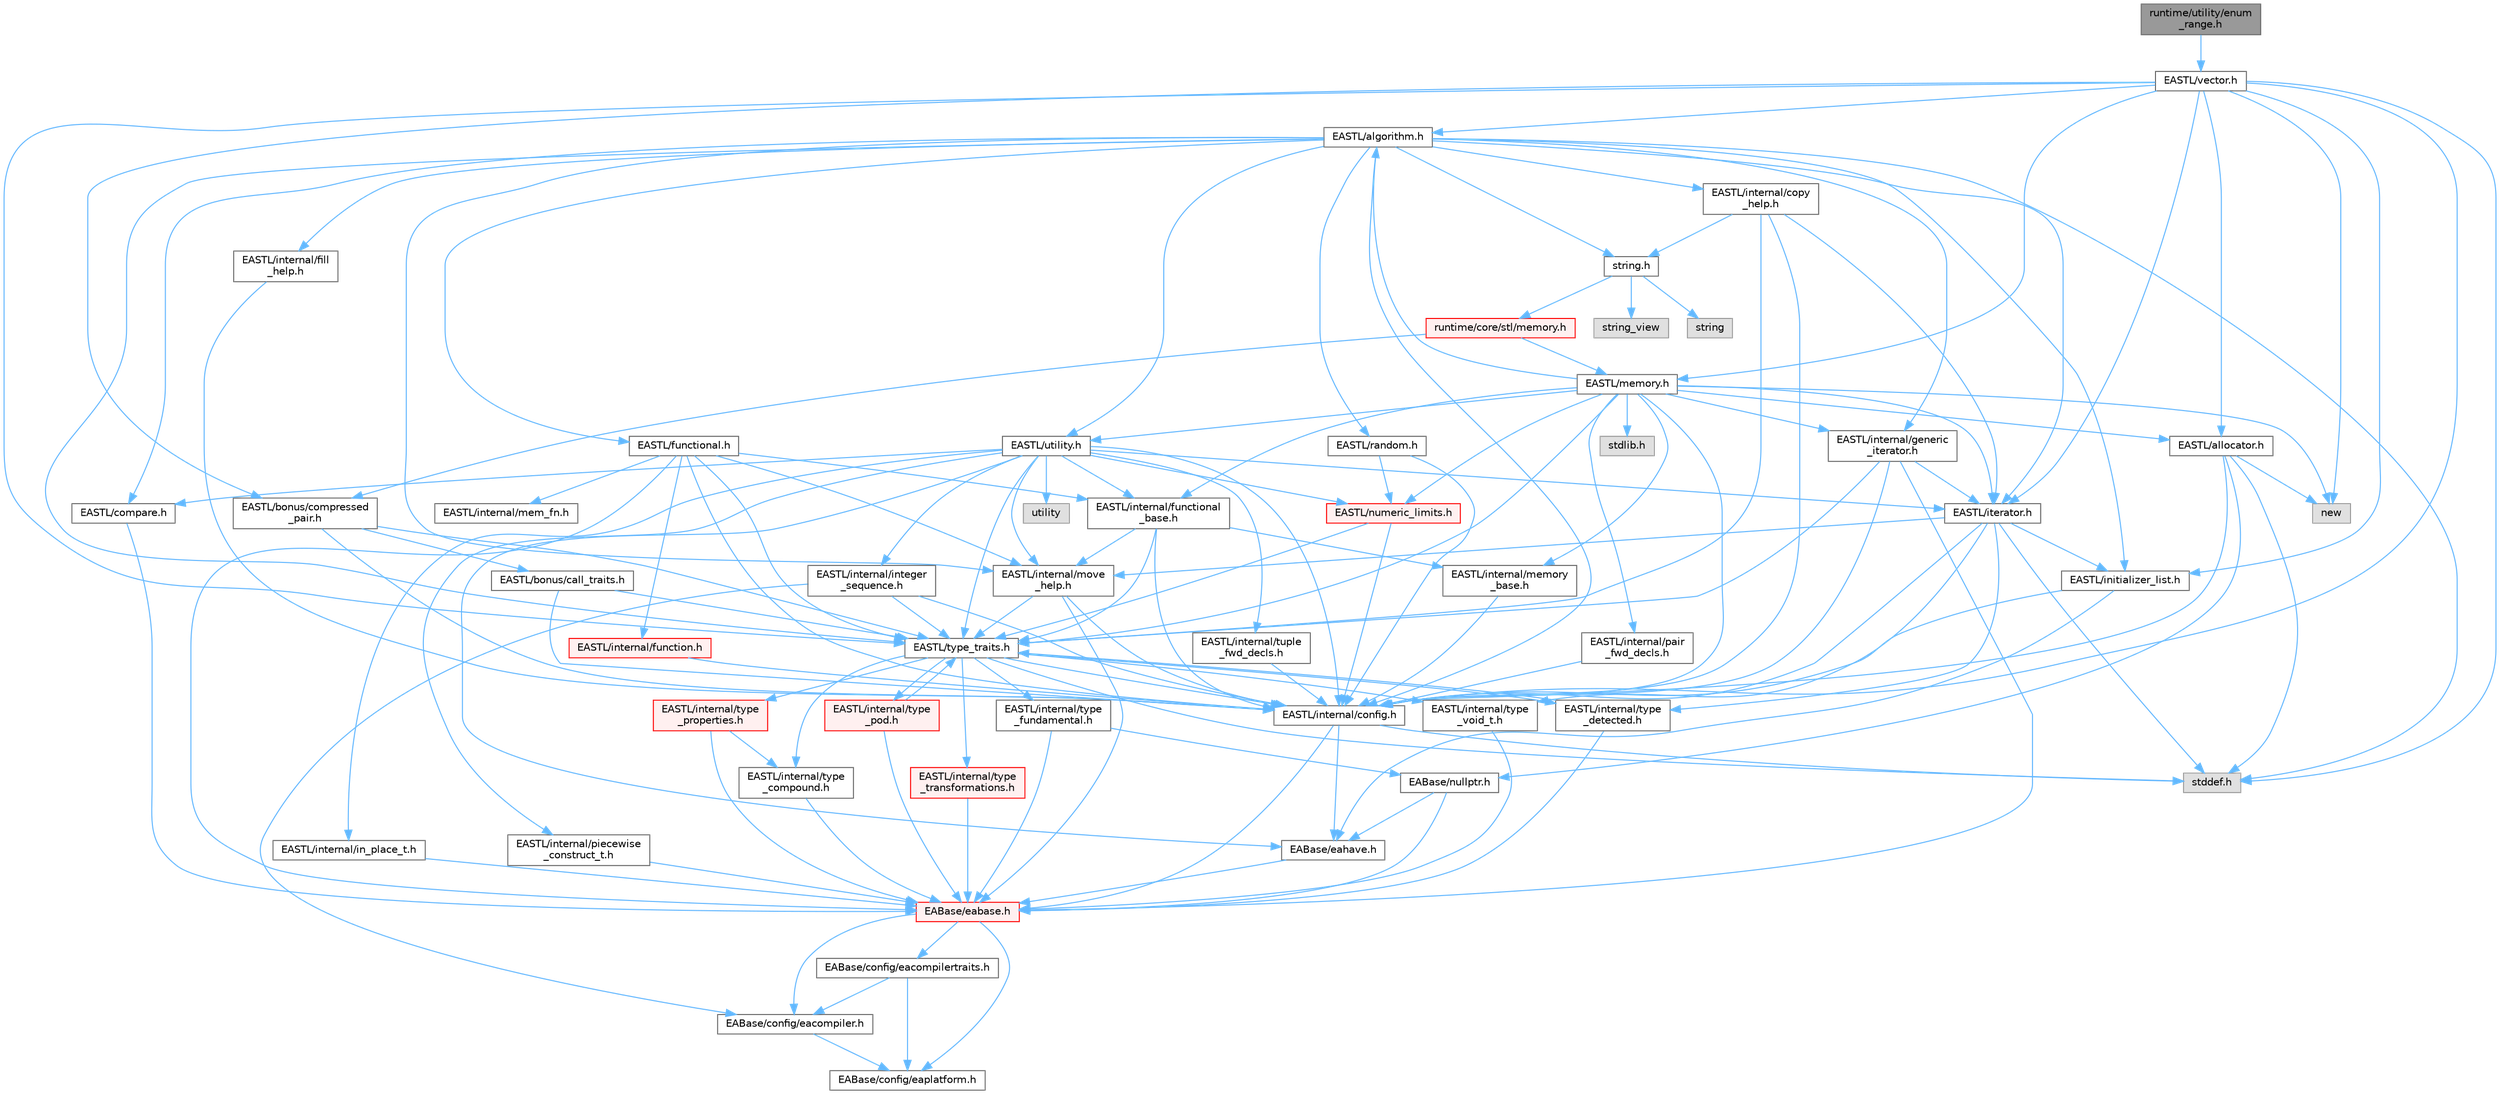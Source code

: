 digraph "runtime/utility/enum_range.h"
{
 // LATEX_PDF_SIZE
  bgcolor="transparent";
  edge [fontname=Helvetica,fontsize=10,labelfontname=Helvetica,labelfontsize=10];
  node [fontname=Helvetica,fontsize=10,shape=box,height=0.2,width=0.4];
  Node1 [id="Node000001",label="runtime/utility/enum\l_range.h",height=0.2,width=0.4,color="gray40", fillcolor="grey60", style="filled", fontcolor="black",tooltip=" "];
  Node1 -> Node2 [id="edge143_Node000001_Node000002",color="steelblue1",style="solid",tooltip=" "];
  Node2 [id="Node000002",label="EASTL/vector.h",height=0.2,width=0.4,color="grey40", fillcolor="white", style="filled",URL="$_e_a_s_t_l_2include_2_e_a_s_t_l_2vector_8h.html",tooltip=" "];
  Node2 -> Node3 [id="edge144_Node000002_Node000003",color="steelblue1",style="solid",tooltip=" "];
  Node3 [id="Node000003",label="EASTL/algorithm.h",height=0.2,width=0.4,color="grey40", fillcolor="white", style="filled",URL="$_e_a_s_t_l_2include_2_e_a_s_t_l_2algorithm_8h.html",tooltip=" "];
  Node3 -> Node4 [id="edge145_Node000003_Node000004",color="steelblue1",style="solid",tooltip=" "];
  Node4 [id="Node000004",label="EASTL/internal/config.h",height=0.2,width=0.4,color="grey40", fillcolor="white", style="filled",URL="$config_8h.html",tooltip=" "];
  Node4 -> Node5 [id="edge146_Node000004_Node000005",color="steelblue1",style="solid",tooltip=" "];
  Node5 [id="Node000005",label="EABase/eabase.h",height=0.2,width=0.4,color="red", fillcolor="#FFF0F0", style="filled",URL="$eabase_8h.html",tooltip=" "];
  Node5 -> Node6 [id="edge147_Node000005_Node000006",color="steelblue1",style="solid",tooltip=" "];
  Node6 [id="Node000006",label="EABase/config/eacompiler.h",height=0.2,width=0.4,color="grey40", fillcolor="white", style="filled",URL="$eacompiler_8h.html",tooltip=" "];
  Node6 -> Node7 [id="edge148_Node000006_Node000007",color="steelblue1",style="solid",tooltip=" "];
  Node7 [id="Node000007",label="EABase/config/eaplatform.h",height=0.2,width=0.4,color="grey40", fillcolor="white", style="filled",URL="$eaplatform_8h.html",tooltip=" "];
  Node5 -> Node8 [id="edge149_Node000005_Node000008",color="steelblue1",style="solid",tooltip=" "];
  Node8 [id="Node000008",label="EABase/config/eacompilertraits.h",height=0.2,width=0.4,color="grey40", fillcolor="white", style="filled",URL="$eacompilertraits_8h.html",tooltip=" "];
  Node8 -> Node7 [id="edge150_Node000008_Node000007",color="steelblue1",style="solid",tooltip=" "];
  Node8 -> Node6 [id="edge151_Node000008_Node000006",color="steelblue1",style="solid",tooltip=" "];
  Node5 -> Node7 [id="edge152_Node000005_Node000007",color="steelblue1",style="solid",tooltip=" "];
  Node4 -> Node11 [id="edge153_Node000004_Node000011",color="steelblue1",style="solid",tooltip=" "];
  Node11 [id="Node000011",label="EABase/eahave.h",height=0.2,width=0.4,color="grey40", fillcolor="white", style="filled",URL="$eahave_8h.html",tooltip=" "];
  Node11 -> Node5 [id="edge154_Node000011_Node000005",color="steelblue1",style="solid",tooltip=" "];
  Node4 -> Node12 [id="edge155_Node000004_Node000012",color="steelblue1",style="solid",tooltip=" "];
  Node12 [id="Node000012",label="stddef.h",height=0.2,width=0.4,color="grey60", fillcolor="#E0E0E0", style="filled",tooltip=" "];
  Node3 -> Node13 [id="edge156_Node000003_Node000013",color="steelblue1",style="solid",tooltip=" "];
  Node13 [id="Node000013",label="EASTL/type_traits.h",height=0.2,width=0.4,color="grey40", fillcolor="white", style="filled",URL="$_e_a_s_t_l_2include_2_e_a_s_t_l_2type__traits_8h.html",tooltip=" "];
  Node13 -> Node4 [id="edge157_Node000013_Node000004",color="steelblue1",style="solid",tooltip=" "];
  Node13 -> Node12 [id="edge158_Node000013_Node000012",color="steelblue1",style="solid",tooltip=" "];
  Node13 -> Node14 [id="edge159_Node000013_Node000014",color="steelblue1",style="solid",tooltip=" "];
  Node14 [id="Node000014",label="EASTL/internal/type\l_fundamental.h",height=0.2,width=0.4,color="grey40", fillcolor="white", style="filled",URL="$type__fundamental_8h.html",tooltip=" "];
  Node14 -> Node5 [id="edge160_Node000014_Node000005",color="steelblue1",style="solid",tooltip=" "];
  Node14 -> Node15 [id="edge161_Node000014_Node000015",color="steelblue1",style="solid",tooltip=" "];
  Node15 [id="Node000015",label="EABase/nullptr.h",height=0.2,width=0.4,color="grey40", fillcolor="white", style="filled",URL="$nullptr_8h.html",tooltip=" "];
  Node15 -> Node5 [id="edge162_Node000015_Node000005",color="steelblue1",style="solid",tooltip=" "];
  Node15 -> Node11 [id="edge163_Node000015_Node000011",color="steelblue1",style="solid",tooltip=" "];
  Node13 -> Node16 [id="edge164_Node000013_Node000016",color="steelblue1",style="solid",tooltip=" "];
  Node16 [id="Node000016",label="EASTL/internal/type\l_transformations.h",height=0.2,width=0.4,color="red", fillcolor="#FFF0F0", style="filled",URL="$type__transformations_8h.html",tooltip=" "];
  Node16 -> Node5 [id="edge165_Node000016_Node000005",color="steelblue1",style="solid",tooltip=" "];
  Node13 -> Node18 [id="edge166_Node000013_Node000018",color="steelblue1",style="solid",tooltip=" "];
  Node18 [id="Node000018",label="EASTL/internal/type\l_void_t.h",height=0.2,width=0.4,color="grey40", fillcolor="white", style="filled",URL="$type__void__t_8h.html",tooltip=" "];
  Node18 -> Node5 [id="edge167_Node000018_Node000005",color="steelblue1",style="solid",tooltip=" "];
  Node13 -> Node19 [id="edge168_Node000013_Node000019",color="steelblue1",style="solid",tooltip=" "];
  Node19 [id="Node000019",label="EASTL/internal/type\l_properties.h",height=0.2,width=0.4,color="red", fillcolor="#FFF0F0", style="filled",URL="$type__properties_8h.html",tooltip=" "];
  Node19 -> Node5 [id="edge169_Node000019_Node000005",color="steelblue1",style="solid",tooltip=" "];
  Node19 -> Node20 [id="edge170_Node000019_Node000020",color="steelblue1",style="solid",tooltip=" "];
  Node20 [id="Node000020",label="EASTL/internal/type\l_compound.h",height=0.2,width=0.4,color="grey40", fillcolor="white", style="filled",URL="$type__compound_8h.html",tooltip=" "];
  Node20 -> Node5 [id="edge171_Node000020_Node000005",color="steelblue1",style="solid",tooltip=" "];
  Node13 -> Node20 [id="edge172_Node000013_Node000020",color="steelblue1",style="solid",tooltip=" "];
  Node13 -> Node21 [id="edge173_Node000013_Node000021",color="steelblue1",style="solid",tooltip=" "];
  Node21 [id="Node000021",label="EASTL/internal/type\l_pod.h",height=0.2,width=0.4,color="red", fillcolor="#FFF0F0", style="filled",URL="$type__pod_8h.html",tooltip=" "];
  Node21 -> Node5 [id="edge174_Node000021_Node000005",color="steelblue1",style="solid",tooltip=" "];
  Node21 -> Node13 [id="edge175_Node000021_Node000013",color="steelblue1",style="solid",tooltip=" "];
  Node13 -> Node22 [id="edge176_Node000013_Node000022",color="steelblue1",style="solid",tooltip=" "];
  Node22 [id="Node000022",label="EASTL/internal/type\l_detected.h",height=0.2,width=0.4,color="grey40", fillcolor="white", style="filled",URL="$type__detected_8h.html",tooltip=" "];
  Node22 -> Node5 [id="edge177_Node000022_Node000005",color="steelblue1",style="solid",tooltip=" "];
  Node22 -> Node13 [id="edge178_Node000022_Node000013",color="steelblue1",style="solid",tooltip=" "];
  Node3 -> Node23 [id="edge179_Node000003_Node000023",color="steelblue1",style="solid",tooltip=" "];
  Node23 [id="Node000023",label="EASTL/internal/move\l_help.h",height=0.2,width=0.4,color="grey40", fillcolor="white", style="filled",URL="$move__help_8h.html",tooltip=" "];
  Node23 -> Node5 [id="edge180_Node000023_Node000005",color="steelblue1",style="solid",tooltip=" "];
  Node23 -> Node4 [id="edge181_Node000023_Node000004",color="steelblue1",style="solid",tooltip=" "];
  Node23 -> Node13 [id="edge182_Node000023_Node000013",color="steelblue1",style="solid",tooltip=" "];
  Node3 -> Node24 [id="edge183_Node000003_Node000024",color="steelblue1",style="solid",tooltip=" "];
  Node24 [id="Node000024",label="EASTL/internal/copy\l_help.h",height=0.2,width=0.4,color="grey40", fillcolor="white", style="filled",URL="$copy__help_8h.html",tooltip=" "];
  Node24 -> Node4 [id="edge184_Node000024_Node000004",color="steelblue1",style="solid",tooltip=" "];
  Node24 -> Node13 [id="edge185_Node000024_Node000013",color="steelblue1",style="solid",tooltip=" "];
  Node24 -> Node25 [id="edge186_Node000024_Node000025",color="steelblue1",style="solid",tooltip=" "];
  Node25 [id="Node000025",label="EASTL/iterator.h",height=0.2,width=0.4,color="grey40", fillcolor="white", style="filled",URL="$_e_a_s_t_l_2include_2_e_a_s_t_l_2iterator_8h.html",tooltip=" "];
  Node25 -> Node4 [id="edge187_Node000025_Node000004",color="steelblue1",style="solid",tooltip=" "];
  Node25 -> Node23 [id="edge188_Node000025_Node000023",color="steelblue1",style="solid",tooltip=" "];
  Node25 -> Node22 [id="edge189_Node000025_Node000022",color="steelblue1",style="solid",tooltip=" "];
  Node25 -> Node18 [id="edge190_Node000025_Node000018",color="steelblue1",style="solid",tooltip=" "];
  Node25 -> Node26 [id="edge191_Node000025_Node000026",color="steelblue1",style="solid",tooltip=" "];
  Node26 [id="Node000026",label="EASTL/initializer_list.h",height=0.2,width=0.4,color="grey40", fillcolor="white", style="filled",URL="$initializer__list_8h.html",tooltip=" "];
  Node26 -> Node4 [id="edge192_Node000026_Node000004",color="steelblue1",style="solid",tooltip=" "];
  Node26 -> Node11 [id="edge193_Node000026_Node000011",color="steelblue1",style="solid",tooltip=" "];
  Node25 -> Node12 [id="edge194_Node000025_Node000012",color="steelblue1",style="solid",tooltip=" "];
  Node24 -> Node27 [id="edge195_Node000024_Node000027",color="steelblue1",style="solid",tooltip=" "];
  Node27 [id="Node000027",label="string.h",height=0.2,width=0.4,color="grey40", fillcolor="white", style="filled",URL="$string_8h.html",tooltip=" "];
  Node27 -> Node28 [id="edge196_Node000027_Node000028",color="steelblue1",style="solid",tooltip=" "];
  Node28 [id="Node000028",label="string",height=0.2,width=0.4,color="grey60", fillcolor="#E0E0E0", style="filled",tooltip=" "];
  Node27 -> Node29 [id="edge197_Node000027_Node000029",color="steelblue1",style="solid",tooltip=" "];
  Node29 [id="Node000029",label="string_view",height=0.2,width=0.4,color="grey60", fillcolor="#E0E0E0", style="filled",tooltip=" "];
  Node27 -> Node30 [id="edge198_Node000027_Node000030",color="steelblue1",style="solid",tooltip=" "];
  Node30 [id="Node000030",label="runtime/core/stl/memory.h",height=0.2,width=0.4,color="red", fillcolor="#FFF0F0", style="filled",URL="$core_2stl_2memory_8h.html",tooltip=" "];
  Node30 -> Node38 [id="edge199_Node000030_Node000038",color="steelblue1",style="solid",tooltip=" "];
  Node38 [id="Node000038",label="EASTL/memory.h",height=0.2,width=0.4,color="grey40", fillcolor="white", style="filled",URL="$_e_a_s_t_l_2include_2_e_a_s_t_l_2memory_8h.html",tooltip=" "];
  Node38 -> Node4 [id="edge200_Node000038_Node000004",color="steelblue1",style="solid",tooltip=" "];
  Node38 -> Node37 [id="edge201_Node000038_Node000037",color="steelblue1",style="solid",tooltip=" "];
  Node37 [id="Node000037",label="EASTL/internal/memory\l_base.h",height=0.2,width=0.4,color="grey40", fillcolor="white", style="filled",URL="$memory__base_8h.html",tooltip=" "];
  Node37 -> Node4 [id="edge202_Node000037_Node000004",color="steelblue1",style="solid",tooltip=" "];
  Node38 -> Node39 [id="edge203_Node000038_Node000039",color="steelblue1",style="solid",tooltip=" "];
  Node39 [id="Node000039",label="EASTL/internal/generic\l_iterator.h",height=0.2,width=0.4,color="grey40", fillcolor="white", style="filled",URL="$generic__iterator_8h.html",tooltip=" "];
  Node39 -> Node5 [id="edge204_Node000039_Node000005",color="steelblue1",style="solid",tooltip=" "];
  Node39 -> Node4 [id="edge205_Node000039_Node000004",color="steelblue1",style="solid",tooltip=" "];
  Node39 -> Node25 [id="edge206_Node000039_Node000025",color="steelblue1",style="solid",tooltip=" "];
  Node39 -> Node13 [id="edge207_Node000039_Node000013",color="steelblue1",style="solid",tooltip=" "];
  Node38 -> Node40 [id="edge208_Node000038_Node000040",color="steelblue1",style="solid",tooltip=" "];
  Node40 [id="Node000040",label="EASTL/internal/pair\l_fwd_decls.h",height=0.2,width=0.4,color="grey40", fillcolor="white", style="filled",URL="$pair__fwd__decls_8h.html",tooltip=" "];
  Node40 -> Node4 [id="edge209_Node000040_Node000004",color="steelblue1",style="solid",tooltip=" "];
  Node38 -> Node41 [id="edge210_Node000038_Node000041",color="steelblue1",style="solid",tooltip=" "];
  Node41 [id="Node000041",label="EASTL/internal/functional\l_base.h",height=0.2,width=0.4,color="grey40", fillcolor="white", style="filled",URL="$functional__base_8h.html",tooltip=" "];
  Node41 -> Node4 [id="edge211_Node000041_Node000004",color="steelblue1",style="solid",tooltip=" "];
  Node41 -> Node37 [id="edge212_Node000041_Node000037",color="steelblue1",style="solid",tooltip=" "];
  Node41 -> Node23 [id="edge213_Node000041_Node000023",color="steelblue1",style="solid",tooltip=" "];
  Node41 -> Node13 [id="edge214_Node000041_Node000013",color="steelblue1",style="solid",tooltip=" "];
  Node38 -> Node3 [id="edge215_Node000038_Node000003",color="steelblue1",style="solid",tooltip=" "];
  Node38 -> Node13 [id="edge216_Node000038_Node000013",color="steelblue1",style="solid",tooltip=" "];
  Node38 -> Node42 [id="edge217_Node000038_Node000042",color="steelblue1",style="solid",tooltip=" "];
  Node42 [id="Node000042",label="EASTL/allocator.h",height=0.2,width=0.4,color="grey40", fillcolor="white", style="filled",URL="$allocator_8h.html",tooltip=" "];
  Node42 -> Node4 [id="edge218_Node000042_Node000004",color="steelblue1",style="solid",tooltip=" "];
  Node42 -> Node15 [id="edge219_Node000042_Node000015",color="steelblue1",style="solid",tooltip=" "];
  Node42 -> Node12 [id="edge220_Node000042_Node000012",color="steelblue1",style="solid",tooltip=" "];
  Node42 -> Node43 [id="edge221_Node000042_Node000043",color="steelblue1",style="solid",tooltip=" "];
  Node43 [id="Node000043",label="new",height=0.2,width=0.4,color="grey60", fillcolor="#E0E0E0", style="filled",tooltip=" "];
  Node38 -> Node25 [id="edge222_Node000038_Node000025",color="steelblue1",style="solid",tooltip=" "];
  Node38 -> Node44 [id="edge223_Node000038_Node000044",color="steelblue1",style="solid",tooltip=" "];
  Node44 [id="Node000044",label="EASTL/utility.h",height=0.2,width=0.4,color="grey40", fillcolor="white", style="filled",URL="$_e_a_s_t_l_2include_2_e_a_s_t_l_2utility_8h.html",tooltip=" "];
  Node44 -> Node4 [id="edge224_Node000044_Node000004",color="steelblue1",style="solid",tooltip=" "];
  Node44 -> Node13 [id="edge225_Node000044_Node000013",color="steelblue1",style="solid",tooltip=" "];
  Node44 -> Node25 [id="edge226_Node000044_Node000025",color="steelblue1",style="solid",tooltip=" "];
  Node44 -> Node45 [id="edge227_Node000044_Node000045",color="steelblue1",style="solid",tooltip=" "];
  Node45 [id="Node000045",label="EASTL/numeric_limits.h",height=0.2,width=0.4,color="red", fillcolor="#FFF0F0", style="filled",URL="$numeric__limits_8h.html",tooltip=" "];
  Node45 -> Node4 [id="edge228_Node000045_Node000004",color="steelblue1",style="solid",tooltip=" "];
  Node45 -> Node13 [id="edge229_Node000045_Node000013",color="steelblue1",style="solid",tooltip=" "];
  Node44 -> Node47 [id="edge230_Node000044_Node000047",color="steelblue1",style="solid",tooltip=" "];
  Node47 [id="Node000047",label="EASTL/compare.h",height=0.2,width=0.4,color="grey40", fillcolor="white", style="filled",URL="$compare_8h.html",tooltip=" "];
  Node47 -> Node5 [id="edge231_Node000047_Node000005",color="steelblue1",style="solid",tooltip=" "];
  Node44 -> Node41 [id="edge232_Node000044_Node000041",color="steelblue1",style="solid",tooltip=" "];
  Node44 -> Node23 [id="edge233_Node000044_Node000023",color="steelblue1",style="solid",tooltip=" "];
  Node44 -> Node11 [id="edge234_Node000044_Node000011",color="steelblue1",style="solid",tooltip=" "];
  Node44 -> Node48 [id="edge235_Node000044_Node000048",color="steelblue1",style="solid",tooltip=" "];
  Node48 [id="Node000048",label="EASTL/internal/integer\l_sequence.h",height=0.2,width=0.4,color="grey40", fillcolor="white", style="filled",URL="$integer__sequence_8h.html",tooltip=" "];
  Node48 -> Node6 [id="edge236_Node000048_Node000006",color="steelblue1",style="solid",tooltip=" "];
  Node48 -> Node4 [id="edge237_Node000048_Node000004",color="steelblue1",style="solid",tooltip=" "];
  Node48 -> Node13 [id="edge238_Node000048_Node000013",color="steelblue1",style="solid",tooltip=" "];
  Node44 -> Node49 [id="edge239_Node000044_Node000049",color="steelblue1",style="solid",tooltip=" "];
  Node49 [id="Node000049",label="EASTL/internal/tuple\l_fwd_decls.h",height=0.2,width=0.4,color="grey40", fillcolor="white", style="filled",URL="$tuple__fwd__decls_8h.html",tooltip=" "];
  Node49 -> Node4 [id="edge240_Node000049_Node000004",color="steelblue1",style="solid",tooltip=" "];
  Node44 -> Node50 [id="edge241_Node000044_Node000050",color="steelblue1",style="solid",tooltip=" "];
  Node50 [id="Node000050",label="EASTL/internal/in_place_t.h",height=0.2,width=0.4,color="grey40", fillcolor="white", style="filled",URL="$in__place__t_8h.html",tooltip=" "];
  Node50 -> Node5 [id="edge242_Node000050_Node000005",color="steelblue1",style="solid",tooltip=" "];
  Node44 -> Node51 [id="edge243_Node000044_Node000051",color="steelblue1",style="solid",tooltip=" "];
  Node51 [id="Node000051",label="EASTL/internal/piecewise\l_construct_t.h",height=0.2,width=0.4,color="grey40", fillcolor="white", style="filled",URL="$piecewise__construct__t_8h.html",tooltip=" "];
  Node51 -> Node5 [id="edge244_Node000051_Node000005",color="steelblue1",style="solid",tooltip=" "];
  Node44 -> Node52 [id="edge245_Node000044_Node000052",color="steelblue1",style="solid",tooltip=" "];
  Node52 [id="Node000052",label="utility",height=0.2,width=0.4,color="grey60", fillcolor="#E0E0E0", style="filled",tooltip=" "];
  Node38 -> Node45 [id="edge246_Node000038_Node000045",color="steelblue1",style="solid",tooltip=" "];
  Node38 -> Node53 [id="edge247_Node000038_Node000053",color="steelblue1",style="solid",tooltip=" "];
  Node53 [id="Node000053",label="stdlib.h",height=0.2,width=0.4,color="grey60", fillcolor="#E0E0E0", style="filled",tooltip=" "];
  Node38 -> Node43 [id="edge248_Node000038_Node000043",color="steelblue1",style="solid",tooltip=" "];
  Node30 -> Node58 [id="edge249_Node000030_Node000058",color="steelblue1",style="solid",tooltip=" "];
  Node58 [id="Node000058",label="EASTL/bonus/compressed\l_pair.h",height=0.2,width=0.4,color="grey40", fillcolor="white", style="filled",URL="$compressed__pair_8h.html",tooltip=" "];
  Node58 -> Node4 [id="edge250_Node000058_Node000004",color="steelblue1",style="solid",tooltip=" "];
  Node58 -> Node13 [id="edge251_Node000058_Node000013",color="steelblue1",style="solid",tooltip=" "];
  Node58 -> Node59 [id="edge252_Node000058_Node000059",color="steelblue1",style="solid",tooltip=" "];
  Node59 [id="Node000059",label="EASTL/bonus/call_traits.h",height=0.2,width=0.4,color="grey40", fillcolor="white", style="filled",URL="$call__traits_8h.html",tooltip=" "];
  Node59 -> Node4 [id="edge253_Node000059_Node000004",color="steelblue1",style="solid",tooltip=" "];
  Node59 -> Node13 [id="edge254_Node000059_Node000013",color="steelblue1",style="solid",tooltip=" "];
  Node3 -> Node150 [id="edge255_Node000003_Node000150",color="steelblue1",style="solid",tooltip=" "];
  Node150 [id="Node000150",label="EASTL/internal/fill\l_help.h",height=0.2,width=0.4,color="grey40", fillcolor="white", style="filled",URL="$fill__help_8h.html",tooltip=" "];
  Node150 -> Node4 [id="edge256_Node000150_Node000004",color="steelblue1",style="solid",tooltip=" "];
  Node3 -> Node26 [id="edge257_Node000003_Node000026",color="steelblue1",style="solid",tooltip=" "];
  Node3 -> Node25 [id="edge258_Node000003_Node000025",color="steelblue1",style="solid",tooltip=" "];
  Node3 -> Node60 [id="edge259_Node000003_Node000060",color="steelblue1",style="solid",tooltip=" "];
  Node60 [id="Node000060",label="EASTL/functional.h",height=0.2,width=0.4,color="grey40", fillcolor="white", style="filled",URL="$_e_a_s_t_l_2include_2_e_a_s_t_l_2functional_8h.html",tooltip=" "];
  Node60 -> Node5 [id="edge260_Node000060_Node000005",color="steelblue1",style="solid",tooltip=" "];
  Node60 -> Node4 [id="edge261_Node000060_Node000004",color="steelblue1",style="solid",tooltip=" "];
  Node60 -> Node23 [id="edge262_Node000060_Node000023",color="steelblue1",style="solid",tooltip=" "];
  Node60 -> Node13 [id="edge263_Node000060_Node000013",color="steelblue1",style="solid",tooltip=" "];
  Node60 -> Node41 [id="edge264_Node000060_Node000041",color="steelblue1",style="solid",tooltip=" "];
  Node60 -> Node61 [id="edge265_Node000060_Node000061",color="steelblue1",style="solid",tooltip=" "];
  Node61 [id="Node000061",label="EASTL/internal/mem_fn.h",height=0.2,width=0.4,color="grey40", fillcolor="white", style="filled",URL="$mem__fn_8h.html",tooltip=" "];
  Node60 -> Node62 [id="edge266_Node000060_Node000062",color="steelblue1",style="solid",tooltip=" "];
  Node62 [id="Node000062",label="EASTL/internal/function.h",height=0.2,width=0.4,color="red", fillcolor="#FFF0F0", style="filled",URL="$_e_a_s_t_l_2include_2_e_a_s_t_l_2internal_2function_8h.html",tooltip=" "];
  Node62 -> Node4 [id="edge267_Node000062_Node000004",color="steelblue1",style="solid",tooltip=" "];
  Node3 -> Node44 [id="edge268_Node000003_Node000044",color="steelblue1",style="solid",tooltip=" "];
  Node3 -> Node39 [id="edge269_Node000003_Node000039",color="steelblue1",style="solid",tooltip=" "];
  Node3 -> Node151 [id="edge270_Node000003_Node000151",color="steelblue1",style="solid",tooltip=" "];
  Node151 [id="Node000151",label="EASTL/random.h",height=0.2,width=0.4,color="grey40", fillcolor="white", style="filled",URL="$random_8h.html",tooltip=" "];
  Node151 -> Node4 [id="edge271_Node000151_Node000004",color="steelblue1",style="solid",tooltip=" "];
  Node151 -> Node45 [id="edge272_Node000151_Node000045",color="steelblue1",style="solid",tooltip=" "];
  Node3 -> Node47 [id="edge273_Node000003_Node000047",color="steelblue1",style="solid",tooltip=" "];
  Node3 -> Node12 [id="edge274_Node000003_Node000012",color="steelblue1",style="solid",tooltip=" "];
  Node3 -> Node27 [id="edge275_Node000003_Node000027",color="steelblue1",style="solid",tooltip=" "];
  Node2 -> Node42 [id="edge276_Node000002_Node000042",color="steelblue1",style="solid",tooltip=" "];
  Node2 -> Node58 [id="edge277_Node000002_Node000058",color="steelblue1",style="solid",tooltip=" "];
  Node2 -> Node26 [id="edge278_Node000002_Node000026",color="steelblue1",style="solid",tooltip=" "];
  Node2 -> Node4 [id="edge279_Node000002_Node000004",color="steelblue1",style="solid",tooltip=" "];
  Node2 -> Node25 [id="edge280_Node000002_Node000025",color="steelblue1",style="solid",tooltip=" "];
  Node2 -> Node38 [id="edge281_Node000002_Node000038",color="steelblue1",style="solid",tooltip=" "];
  Node2 -> Node13 [id="edge282_Node000002_Node000013",color="steelblue1",style="solid",tooltip=" "];
  Node2 -> Node12 [id="edge283_Node000002_Node000012",color="steelblue1",style="solid",tooltip=" "];
  Node2 -> Node43 [id="edge284_Node000002_Node000043",color="steelblue1",style="solid",tooltip=" "];
}
